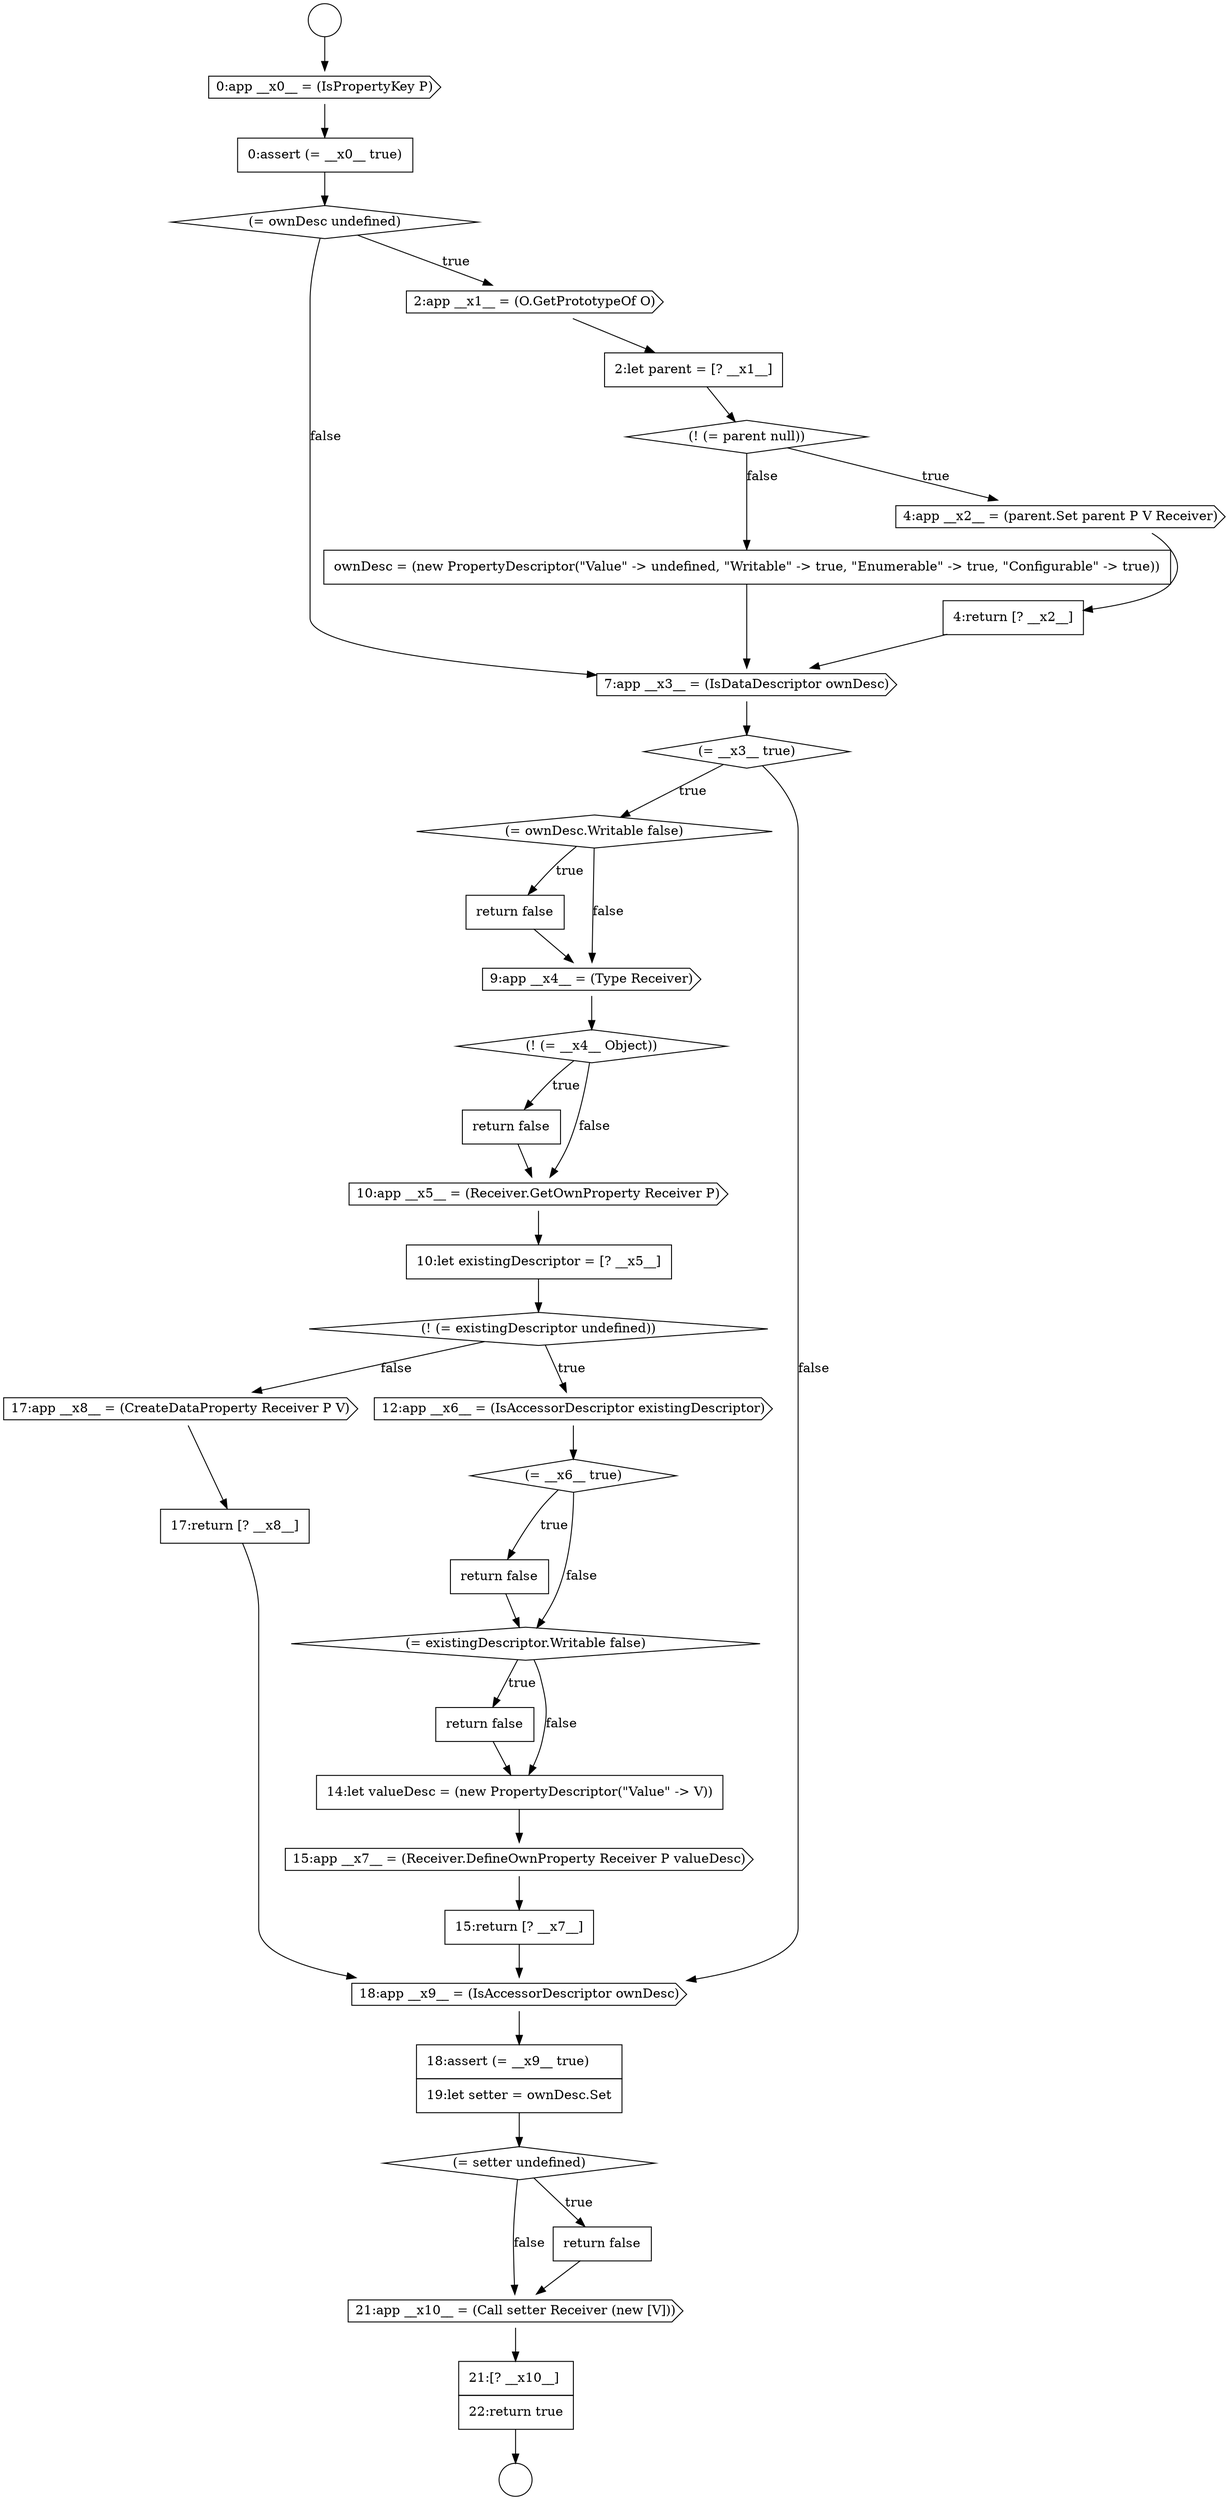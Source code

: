 digraph {
  node1855 [shape=none, margin=0, label=<<font color="black">
    <table border="0" cellborder="1" cellspacing="0" cellpadding="10">
      <tr><td align="left">10:let existingDescriptor = [? __x5__]</td></tr>
    </table>
  </font>> color="black" fillcolor="white" style=filled]
  node1847 [shape=cds, label=<<font color="black">7:app __x3__ = (IsDataDescriptor ownDesc)</font>> color="black" fillcolor="white" style=filled]
  node1843 [shape=diamond, label=<<font color="black">(! (= parent null))</font>> color="black" fillcolor="white" style=filled]
  node1842 [shape=none, margin=0, label=<<font color="black">
    <table border="0" cellborder="1" cellspacing="0" cellpadding="10">
      <tr><td align="left">2:let parent = [? __x1__]</td></tr>
    </table>
  </font>> color="black" fillcolor="white" style=filled]
  node1852 [shape=diamond, label=<<font color="black">(! (= __x4__ Object))</font>> color="black" fillcolor="white" style=filled]
  node1865 [shape=cds, label=<<font color="black">17:app __x8__ = (CreateDataProperty Receiver P V)</font>> color="black" fillcolor="white" style=filled]
  node1853 [shape=none, margin=0, label=<<font color="black">
    <table border="0" cellborder="1" cellspacing="0" cellpadding="10">
      <tr><td align="left">return false</td></tr>
    </table>
  </font>> color="black" fillcolor="white" style=filled]
  node1841 [shape=cds, label=<<font color="black">2:app __x1__ = (O.GetPrototypeOf O)</font>> color="black" fillcolor="white" style=filled]
  node1845 [shape=none, margin=0, label=<<font color="black">
    <table border="0" cellborder="1" cellspacing="0" cellpadding="10">
      <tr><td align="left">4:return [? __x2__]</td></tr>
    </table>
  </font>> color="black" fillcolor="white" style=filled]
  node1869 [shape=diamond, label=<<font color="black">(= setter undefined)</font>> color="black" fillcolor="white" style=filled]
  node1849 [shape=diamond, label=<<font color="black">(= ownDesc.Writable false)</font>> color="black" fillcolor="white" style=filled]
  node1854 [shape=cds, label=<<font color="black">10:app __x5__ = (Receiver.GetOwnProperty Receiver P)</font>> color="black" fillcolor="white" style=filled]
  node1861 [shape=none, margin=0, label=<<font color="black">
    <table border="0" cellborder="1" cellspacing="0" cellpadding="10">
      <tr><td align="left">return false</td></tr>
    </table>
  </font>> color="black" fillcolor="white" style=filled]
  node1859 [shape=none, margin=0, label=<<font color="black">
    <table border="0" cellborder="1" cellspacing="0" cellpadding="10">
      <tr><td align="left">return false</td></tr>
    </table>
  </font>> color="black" fillcolor="white" style=filled]
  node1840 [shape=diamond, label=<<font color="black">(= ownDesc undefined)</font>> color="black" fillcolor="white" style=filled]
  node1850 [shape=none, margin=0, label=<<font color="black">
    <table border="0" cellborder="1" cellspacing="0" cellpadding="10">
      <tr><td align="left">return false</td></tr>
    </table>
  </font>> color="black" fillcolor="white" style=filled]
  node1867 [shape=cds, label=<<font color="black">18:app __x9__ = (IsAccessorDescriptor ownDesc)</font>> color="black" fillcolor="white" style=filled]
  node1872 [shape=none, margin=0, label=<<font color="black">
    <table border="0" cellborder="1" cellspacing="0" cellpadding="10">
      <tr><td align="left">21:[? __x10__]</td></tr>
      <tr><td align="left">22:return true</td></tr>
    </table>
  </font>> color="black" fillcolor="white" style=filled]
  node1871 [shape=cds, label=<<font color="black">21:app __x10__ = (Call setter Receiver (new [V]))</font>> color="black" fillcolor="white" style=filled]
  node1860 [shape=diamond, label=<<font color="black">(= existingDescriptor.Writable false)</font>> color="black" fillcolor="white" style=filled]
  node1858 [shape=diamond, label=<<font color="black">(= __x6__ true)</font>> color="black" fillcolor="white" style=filled]
  node1864 [shape=none, margin=0, label=<<font color="black">
    <table border="0" cellborder="1" cellspacing="0" cellpadding="10">
      <tr><td align="left">15:return [? __x7__]</td></tr>
    </table>
  </font>> color="black" fillcolor="white" style=filled]
  node1863 [shape=cds, label=<<font color="black">15:app __x7__ = (Receiver.DefineOwnProperty Receiver P valueDesc)</font>> color="black" fillcolor="white" style=filled]
  node1868 [shape=none, margin=0, label=<<font color="black">
    <table border="0" cellborder="1" cellspacing="0" cellpadding="10">
      <tr><td align="left">18:assert (= __x9__ true)</td></tr>
      <tr><td align="left">19:let setter = ownDesc.Set</td></tr>
    </table>
  </font>> color="black" fillcolor="white" style=filled]
  node1837 [shape=circle label=" " color="black" fillcolor="white" style=filled]
  node1836 [shape=circle label=" " color="black" fillcolor="white" style=filled]
  node1851 [shape=cds, label=<<font color="black">9:app __x4__ = (Type Receiver)</font>> color="black" fillcolor="white" style=filled]
  node1856 [shape=diamond, label=<<font color="black">(! (= existingDescriptor undefined))</font>> color="black" fillcolor="white" style=filled]
  node1857 [shape=cds, label=<<font color="black">12:app __x6__ = (IsAccessorDescriptor existingDescriptor)</font>> color="black" fillcolor="white" style=filled]
  node1846 [shape=none, margin=0, label=<<font color="black">
    <table border="0" cellborder="1" cellspacing="0" cellpadding="10">
      <tr><td align="left">ownDesc = (new PropertyDescriptor(&quot;Value&quot; -&gt; undefined, &quot;Writable&quot; -&gt; true, &quot;Enumerable&quot; -&gt; true, &quot;Configurable&quot; -&gt; true))</td></tr>
    </table>
  </font>> color="black" fillcolor="white" style=filled]
  node1862 [shape=none, margin=0, label=<<font color="black">
    <table border="0" cellborder="1" cellspacing="0" cellpadding="10">
      <tr><td align="left">14:let valueDesc = (new PropertyDescriptor(&quot;Value&quot; -&gt; V))</td></tr>
    </table>
  </font>> color="black" fillcolor="white" style=filled]
  node1838 [shape=cds, label=<<font color="black">0:app __x0__ = (IsPropertyKey P)</font>> color="black" fillcolor="white" style=filled]
  node1839 [shape=none, margin=0, label=<<font color="black">
    <table border="0" cellborder="1" cellspacing="0" cellpadding="10">
      <tr><td align="left">0:assert (= __x0__ true)</td></tr>
    </table>
  </font>> color="black" fillcolor="white" style=filled]
  node1844 [shape=cds, label=<<font color="black">4:app __x2__ = (parent.Set parent P V Receiver)</font>> color="black" fillcolor="white" style=filled]
  node1866 [shape=none, margin=0, label=<<font color="black">
    <table border="0" cellborder="1" cellspacing="0" cellpadding="10">
      <tr><td align="left">17:return [? __x8__]</td></tr>
    </table>
  </font>> color="black" fillcolor="white" style=filled]
  node1848 [shape=diamond, label=<<font color="black">(= __x3__ true)</font>> color="black" fillcolor="white" style=filled]
  node1870 [shape=none, margin=0, label=<<font color="black">
    <table border="0" cellborder="1" cellspacing="0" cellpadding="10">
      <tr><td align="left">return false</td></tr>
    </table>
  </font>> color="black" fillcolor="white" style=filled]
  node1848 -> node1849 [label=<<font color="black">true</font>> color="black"]
  node1848 -> node1867 [label=<<font color="black">false</font>> color="black"]
  node1850 -> node1851 [ color="black"]
  node1844 -> node1845 [ color="black"]
  node1840 -> node1841 [label=<<font color="black">true</font>> color="black"]
  node1840 -> node1847 [label=<<font color="black">false</font>> color="black"]
  node1865 -> node1866 [ color="black"]
  node1851 -> node1852 [ color="black"]
  node1855 -> node1856 [ color="black"]
  node1847 -> node1848 [ color="black"]
  node1858 -> node1859 [label=<<font color="black">true</font>> color="black"]
  node1858 -> node1860 [label=<<font color="black">false</font>> color="black"]
  node1866 -> node1867 [ color="black"]
  node1836 -> node1838 [ color="black"]
  node1842 -> node1843 [ color="black"]
  node1838 -> node1839 [ color="black"]
  node1861 -> node1862 [ color="black"]
  node1870 -> node1871 [ color="black"]
  node1869 -> node1870 [label=<<font color="black">true</font>> color="black"]
  node1869 -> node1871 [label=<<font color="black">false</font>> color="black"]
  node1860 -> node1861 [label=<<font color="black">true</font>> color="black"]
  node1860 -> node1862 [label=<<font color="black">false</font>> color="black"]
  node1841 -> node1842 [ color="black"]
  node1846 -> node1847 [ color="black"]
  node1854 -> node1855 [ color="black"]
  node1872 -> node1837 [ color="black"]
  node1845 -> node1847 [ color="black"]
  node1843 -> node1844 [label=<<font color="black">true</font>> color="black"]
  node1843 -> node1846 [label=<<font color="black">false</font>> color="black"]
  node1871 -> node1872 [ color="black"]
  node1849 -> node1850 [label=<<font color="black">true</font>> color="black"]
  node1849 -> node1851 [label=<<font color="black">false</font>> color="black"]
  node1868 -> node1869 [ color="black"]
  node1857 -> node1858 [ color="black"]
  node1852 -> node1853 [label=<<font color="black">true</font>> color="black"]
  node1852 -> node1854 [label=<<font color="black">false</font>> color="black"]
  node1867 -> node1868 [ color="black"]
  node1862 -> node1863 [ color="black"]
  node1864 -> node1867 [ color="black"]
  node1863 -> node1864 [ color="black"]
  node1839 -> node1840 [ color="black"]
  node1856 -> node1857 [label=<<font color="black">true</font>> color="black"]
  node1856 -> node1865 [label=<<font color="black">false</font>> color="black"]
  node1853 -> node1854 [ color="black"]
  node1859 -> node1860 [ color="black"]
}
